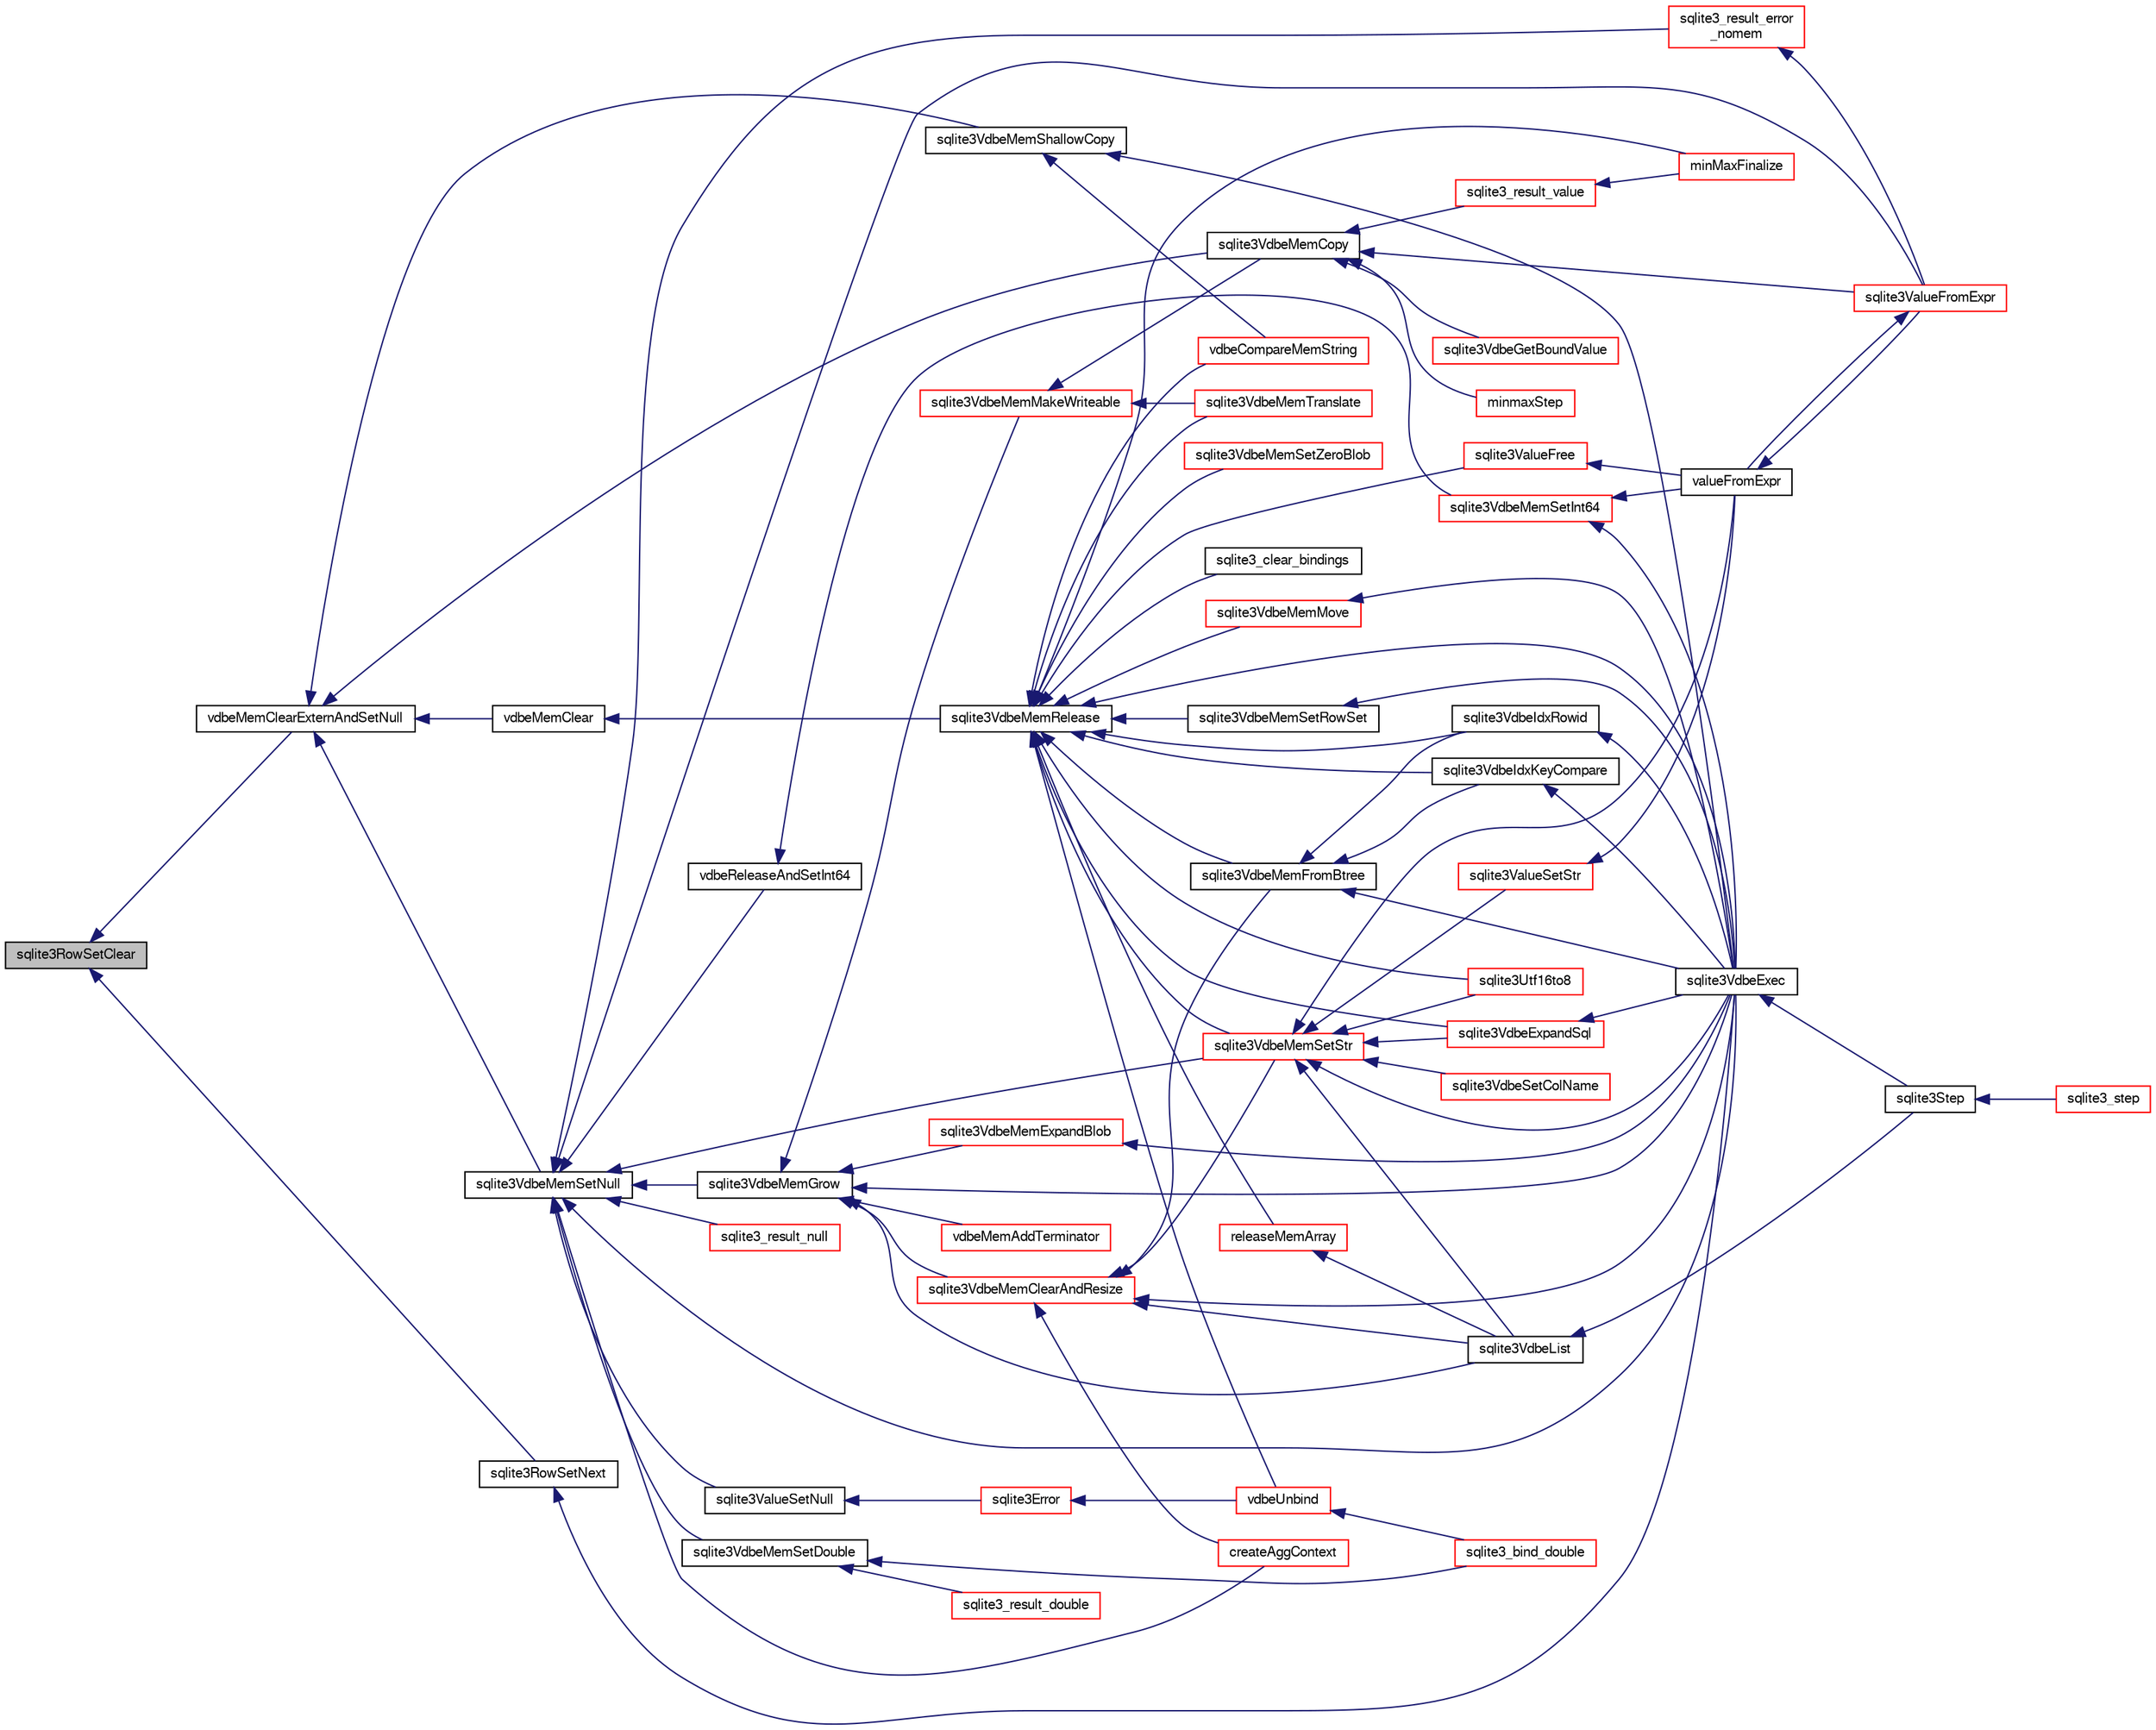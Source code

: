 digraph "sqlite3RowSetClear"
{
  edge [fontname="FreeSans",fontsize="10",labelfontname="FreeSans",labelfontsize="10"];
  node [fontname="FreeSans",fontsize="10",shape=record];
  rankdir="LR";
  Node685013 [label="sqlite3RowSetClear",height=0.2,width=0.4,color="black", fillcolor="grey75", style="filled", fontcolor="black"];
  Node685013 -> Node685014 [dir="back",color="midnightblue",fontsize="10",style="solid",fontname="FreeSans"];
  Node685014 [label="sqlite3RowSetNext",height=0.2,width=0.4,color="black", fillcolor="white", style="filled",URL="$sqlite3_8c.html#a0dc3908f86c68823d9dbf73052c1eae8"];
  Node685014 -> Node685015 [dir="back",color="midnightblue",fontsize="10",style="solid",fontname="FreeSans"];
  Node685015 [label="sqlite3VdbeExec",height=0.2,width=0.4,color="black", fillcolor="white", style="filled",URL="$sqlite3_8c.html#a8ce40a614bdc56719c4d642b1e4dfb21"];
  Node685015 -> Node685016 [dir="back",color="midnightblue",fontsize="10",style="solid",fontname="FreeSans"];
  Node685016 [label="sqlite3Step",height=0.2,width=0.4,color="black", fillcolor="white", style="filled",URL="$sqlite3_8c.html#a3f2872e873e2758a4beedad1d5113554"];
  Node685016 -> Node685017 [dir="back",color="midnightblue",fontsize="10",style="solid",fontname="FreeSans"];
  Node685017 [label="sqlite3_step",height=0.2,width=0.4,color="red", fillcolor="white", style="filled",URL="$sqlite3_8h.html#ac1e491ce36b7471eb28387f7d3c74334"];
  Node685013 -> Node685276 [dir="back",color="midnightblue",fontsize="10",style="solid",fontname="FreeSans"];
  Node685276 [label="vdbeMemClearExternAndSetNull",height=0.2,width=0.4,color="black", fillcolor="white", style="filled",URL="$sqlite3_8c.html#a29c41a360fb0e86b817777daf061230c"];
  Node685276 -> Node685277 [dir="back",color="midnightblue",fontsize="10",style="solid",fontname="FreeSans"];
  Node685277 [label="vdbeMemClear",height=0.2,width=0.4,color="black", fillcolor="white", style="filled",URL="$sqlite3_8c.html#a489eef6e55ad0dadf67578726b935d12"];
  Node685277 -> Node685278 [dir="back",color="midnightblue",fontsize="10",style="solid",fontname="FreeSans"];
  Node685278 [label="sqlite3VdbeMemRelease",height=0.2,width=0.4,color="black", fillcolor="white", style="filled",URL="$sqlite3_8c.html#a90606361dbeba88159fd6ff03fcc10cc"];
  Node685278 -> Node685279 [dir="back",color="midnightblue",fontsize="10",style="solid",fontname="FreeSans"];
  Node685279 [label="sqlite3VdbeMemTranslate",height=0.2,width=0.4,color="red", fillcolor="white", style="filled",URL="$sqlite3_8c.html#adc5f07459f00d96ec7591be255d029f5"];
  Node685278 -> Node685281 [dir="back",color="midnightblue",fontsize="10",style="solid",fontname="FreeSans"];
  Node685281 [label="sqlite3Utf16to8",height=0.2,width=0.4,color="red", fillcolor="white", style="filled",URL="$sqlite3_8c.html#a2c2d4b96de83192463964b77bdc524ae"];
  Node685278 -> Node685895 [dir="back",color="midnightblue",fontsize="10",style="solid",fontname="FreeSans"];
  Node685895 [label="sqlite3VdbeMemSetZeroBlob",height=0.2,width=0.4,color="red", fillcolor="white", style="filled",URL="$sqlite3_8c.html#af6488ff3887bcfd6f15a01b0d69ccb3c"];
  Node685278 -> Node685897 [dir="back",color="midnightblue",fontsize="10",style="solid",fontname="FreeSans"];
  Node685897 [label="sqlite3VdbeMemSetRowSet",height=0.2,width=0.4,color="black", fillcolor="white", style="filled",URL="$sqlite3_8c.html#a6c59f681fc1caa0acf431ed2e98a8366"];
  Node685897 -> Node685015 [dir="back",color="midnightblue",fontsize="10",style="solid",fontname="FreeSans"];
  Node685278 -> Node685898 [dir="back",color="midnightblue",fontsize="10",style="solid",fontname="FreeSans"];
  Node685898 [label="sqlite3VdbeMemMove",height=0.2,width=0.4,color="red", fillcolor="white", style="filled",URL="$sqlite3_8c.html#a6c01f0d847f3ea4846a85198b6201ffc"];
  Node685898 -> Node685015 [dir="back",color="midnightblue",fontsize="10",style="solid",fontname="FreeSans"];
  Node685278 -> Node685734 [dir="back",color="midnightblue",fontsize="10",style="solid",fontname="FreeSans"];
  Node685734 [label="sqlite3VdbeMemSetStr",height=0.2,width=0.4,color="red", fillcolor="white", style="filled",URL="$sqlite3_8c.html#a9697bec7c3b512483638ea3646191d7d"];
  Node685734 -> Node685281 [dir="back",color="midnightblue",fontsize="10",style="solid",fontname="FreeSans"];
  Node685734 -> Node685480 [dir="back",color="midnightblue",fontsize="10",style="solid",fontname="FreeSans"];
  Node685480 [label="valueFromExpr",height=0.2,width=0.4,color="black", fillcolor="white", style="filled",URL="$sqlite3_8c.html#a08f91b27c0189e8b5bcdea6537466b7c"];
  Node685480 -> Node685481 [dir="back",color="midnightblue",fontsize="10",style="solid",fontname="FreeSans"];
  Node685481 [label="sqlite3ValueFromExpr",height=0.2,width=0.4,color="red", fillcolor="white", style="filled",URL="$sqlite3_8c.html#af103c812684544760641a1cd4d9745df"];
  Node685481 -> Node685480 [dir="back",color="midnightblue",fontsize="10",style="solid",fontname="FreeSans"];
  Node685734 -> Node685735 [dir="back",color="midnightblue",fontsize="10",style="solid",fontname="FreeSans"];
  Node685735 [label="sqlite3ValueSetStr",height=0.2,width=0.4,color="red", fillcolor="white", style="filled",URL="$sqlite3_8c.html#a1fd40749f47941ee97ff6d798e2bc67e"];
  Node685735 -> Node685480 [dir="back",color="midnightblue",fontsize="10",style="solid",fontname="FreeSans"];
  Node685734 -> Node685523 [dir="back",color="midnightblue",fontsize="10",style="solid",fontname="FreeSans"];
  Node685523 [label="sqlite3VdbeList",height=0.2,width=0.4,color="black", fillcolor="white", style="filled",URL="$sqlite3_8c.html#a61f5dfb765135a9982025bab8944f7fd"];
  Node685523 -> Node685016 [dir="back",color="midnightblue",fontsize="10",style="solid",fontname="FreeSans"];
  Node685734 -> Node685738 [dir="back",color="midnightblue",fontsize="10",style="solid",fontname="FreeSans"];
  Node685738 [label="sqlite3VdbeSetColName",height=0.2,width=0.4,color="red", fillcolor="white", style="filled",URL="$sqlite3_8c.html#a05534e7d71a734a43c35ae061ef45e6e"];
  Node685734 -> Node685697 [dir="back",color="midnightblue",fontsize="10",style="solid",fontname="FreeSans"];
  Node685697 [label="sqlite3VdbeExpandSql",height=0.2,width=0.4,color="red", fillcolor="white", style="filled",URL="$sqlite3_8c.html#a5a497837d5d69b92e7bca23673589c69"];
  Node685697 -> Node685015 [dir="back",color="midnightblue",fontsize="10",style="solid",fontname="FreeSans"];
  Node685734 -> Node685015 [dir="back",color="midnightblue",fontsize="10",style="solid",fontname="FreeSans"];
  Node685278 -> Node685369 [dir="back",color="midnightblue",fontsize="10",style="solid",fontname="FreeSans"];
  Node685369 [label="sqlite3VdbeMemFromBtree",height=0.2,width=0.4,color="black", fillcolor="white", style="filled",URL="$sqlite3_8c.html#a2f4630d8648b1bf4ffcda8c6813518d2"];
  Node685369 -> Node685370 [dir="back",color="midnightblue",fontsize="10",style="solid",fontname="FreeSans"];
  Node685370 [label="sqlite3VdbeIdxRowid",height=0.2,width=0.4,color="black", fillcolor="white", style="filled",URL="$sqlite3_8c.html#a1a759afe6bc723418d03214c07ba410f"];
  Node685370 -> Node685015 [dir="back",color="midnightblue",fontsize="10",style="solid",fontname="FreeSans"];
  Node685369 -> Node685371 [dir="back",color="midnightblue",fontsize="10",style="solid",fontname="FreeSans"];
  Node685371 [label="sqlite3VdbeIdxKeyCompare",height=0.2,width=0.4,color="black", fillcolor="white", style="filled",URL="$sqlite3_8c.html#a633ec6b384086f70ef61b64a5269afc9"];
  Node685371 -> Node685015 [dir="back",color="midnightblue",fontsize="10",style="solid",fontname="FreeSans"];
  Node685369 -> Node685015 [dir="back",color="midnightblue",fontsize="10",style="solid",fontname="FreeSans"];
  Node685278 -> Node685901 [dir="back",color="midnightblue",fontsize="10",style="solid",fontname="FreeSans"];
  Node685901 [label="sqlite3ValueFree",height=0.2,width=0.4,color="red", fillcolor="white", style="filled",URL="$sqlite3_8c.html#afeed84c3f344a833d15c7209265dc520"];
  Node685901 -> Node685480 [dir="back",color="midnightblue",fontsize="10",style="solid",fontname="FreeSans"];
  Node685278 -> Node685910 [dir="back",color="midnightblue",fontsize="10",style="solid",fontname="FreeSans"];
  Node685910 [label="releaseMemArray",height=0.2,width=0.4,color="red", fillcolor="white", style="filled",URL="$sqlite3_8c.html#a321ef1ead88ab0c4c636971ae5cc9778"];
  Node685910 -> Node685523 [dir="back",color="midnightblue",fontsize="10",style="solid",fontname="FreeSans"];
  Node685278 -> Node685846 [dir="back",color="midnightblue",fontsize="10",style="solid",fontname="FreeSans"];
  Node685846 [label="vdbeCompareMemString",height=0.2,width=0.4,color="red", fillcolor="white", style="filled",URL="$sqlite3_8c.html#afc618ccf0c8dc5c4de68c35c8b1613c1"];
  Node685278 -> Node685370 [dir="back",color="midnightblue",fontsize="10",style="solid",fontname="FreeSans"];
  Node685278 -> Node685371 [dir="back",color="midnightblue",fontsize="10",style="solid",fontname="FreeSans"];
  Node685278 -> Node685912 [dir="back",color="midnightblue",fontsize="10",style="solid",fontname="FreeSans"];
  Node685912 [label="sqlite3_clear_bindings",height=0.2,width=0.4,color="black", fillcolor="white", style="filled",URL="$sqlite3_8h.html#a7af29912e7d428cc4ee247f15c00a923"];
  Node685278 -> Node685680 [dir="back",color="midnightblue",fontsize="10",style="solid",fontname="FreeSans"];
  Node685680 [label="vdbeUnbind",height=0.2,width=0.4,color="red", fillcolor="white", style="filled",URL="$sqlite3_8c.html#ae3ca3d8a878660305a0efd0c73c9f064"];
  Node685680 -> Node685688 [dir="back",color="midnightblue",fontsize="10",style="solid",fontname="FreeSans"];
  Node685688 [label="sqlite3_bind_double",height=0.2,width=0.4,color="red", fillcolor="white", style="filled",URL="$sqlite3_8h.html#a8dc6f4de797850398e12e5022cae8915"];
  Node685278 -> Node685697 [dir="back",color="midnightblue",fontsize="10",style="solid",fontname="FreeSans"];
  Node685278 -> Node685015 [dir="back",color="midnightblue",fontsize="10",style="solid",fontname="FreeSans"];
  Node685278 -> Node685781 [dir="back",color="midnightblue",fontsize="10",style="solid",fontname="FreeSans"];
  Node685781 [label="minMaxFinalize",height=0.2,width=0.4,color="red", fillcolor="white", style="filled",URL="$sqlite3_8c.html#a0439dd90934a2dee93517c50884d5924"];
  Node685276 -> Node685913 [dir="back",color="midnightblue",fontsize="10",style="solid",fontname="FreeSans"];
  Node685913 [label="sqlite3VdbeMemSetNull",height=0.2,width=0.4,color="black", fillcolor="white", style="filled",URL="$sqlite3_8c.html#ae01092c23aebaf8a3ebdf3954609b410"];
  Node685913 -> Node685732 [dir="back",color="midnightblue",fontsize="10",style="solid",fontname="FreeSans"];
  Node685732 [label="sqlite3VdbeMemGrow",height=0.2,width=0.4,color="black", fillcolor="white", style="filled",URL="$sqlite3_8c.html#aba753c9690ae0ba31b5100945cf29447"];
  Node685732 -> Node685733 [dir="back",color="midnightblue",fontsize="10",style="solid",fontname="FreeSans"];
  Node685733 [label="sqlite3VdbeMemClearAndResize",height=0.2,width=0.4,color="red", fillcolor="white", style="filled",URL="$sqlite3_8c.html#add082be4aa46084ecdf023cfac898231"];
  Node685733 -> Node685734 [dir="back",color="midnightblue",fontsize="10",style="solid",fontname="FreeSans"];
  Node685733 -> Node685369 [dir="back",color="midnightblue",fontsize="10",style="solid",fontname="FreeSans"];
  Node685733 -> Node685523 [dir="back",color="midnightblue",fontsize="10",style="solid",fontname="FreeSans"];
  Node685733 -> Node685773 [dir="back",color="midnightblue",fontsize="10",style="solid",fontname="FreeSans"];
  Node685773 [label="createAggContext",height=0.2,width=0.4,color="red", fillcolor="white", style="filled",URL="$sqlite3_8c.html#a843c998f50da4010b570948408f90fb9"];
  Node685733 -> Node685015 [dir="back",color="midnightblue",fontsize="10",style="solid",fontname="FreeSans"];
  Node685732 -> Node685783 [dir="back",color="midnightblue",fontsize="10",style="solid",fontname="FreeSans"];
  Node685783 [label="sqlite3VdbeMemMakeWriteable",height=0.2,width=0.4,color="red", fillcolor="white", style="filled",URL="$sqlite3_8c.html#afabdd8032205a36c69ad191c6bbb6a34"];
  Node685783 -> Node685279 [dir="back",color="midnightblue",fontsize="10",style="solid",fontname="FreeSans"];
  Node685783 -> Node685785 [dir="back",color="midnightblue",fontsize="10",style="solid",fontname="FreeSans"];
  Node685785 [label="sqlite3VdbeMemCopy",height=0.2,width=0.4,color="black", fillcolor="white", style="filled",URL="$sqlite3_8c.html#a3a04f985c3c7cac7c7958b872fb3f781"];
  Node685785 -> Node685481 [dir="back",color="midnightblue",fontsize="10",style="solid",fontname="FreeSans"];
  Node685785 -> Node685786 [dir="back",color="midnightblue",fontsize="10",style="solid",fontname="FreeSans"];
  Node685786 [label="sqlite3VdbeGetBoundValue",height=0.2,width=0.4,color="red", fillcolor="white", style="filled",URL="$sqlite3_8c.html#a4a816e353a950be4e752c157eb7437b5"];
  Node685785 -> Node685787 [dir="back",color="midnightblue",fontsize="10",style="solid",fontname="FreeSans"];
  Node685787 [label="sqlite3_result_value",height=0.2,width=0.4,color="red", fillcolor="white", style="filled",URL="$sqlite3_8h.html#af572c2d6f23377fc4d794b6946d5b3ed"];
  Node685787 -> Node685781 [dir="back",color="midnightblue",fontsize="10",style="solid",fontname="FreeSans"];
  Node685785 -> Node685780 [dir="back",color="midnightblue",fontsize="10",style="solid",fontname="FreeSans"];
  Node685780 [label="minmaxStep",height=0.2,width=0.4,color="red", fillcolor="white", style="filled",URL="$sqlite3_8c.html#a5b4c0da0f3b61d7ff25ebd30aa22cca4"];
  Node685732 -> Node685790 [dir="back",color="midnightblue",fontsize="10",style="solid",fontname="FreeSans"];
  Node685790 [label="sqlite3VdbeMemExpandBlob",height=0.2,width=0.4,color="red", fillcolor="white", style="filled",URL="$sqlite3_8c.html#afa1d06c05f058623f190c05aac4a5c7c"];
  Node685790 -> Node685015 [dir="back",color="midnightblue",fontsize="10",style="solid",fontname="FreeSans"];
  Node685732 -> Node685794 [dir="back",color="midnightblue",fontsize="10",style="solid",fontname="FreeSans"];
  Node685794 [label="vdbeMemAddTerminator",height=0.2,width=0.4,color="red", fillcolor="white", style="filled",URL="$sqlite3_8c.html#a01c7c7c70bf090b2882bce28aa35c4c9"];
  Node685732 -> Node685523 [dir="back",color="midnightblue",fontsize="10",style="solid",fontname="FreeSans"];
  Node685732 -> Node685015 [dir="back",color="midnightblue",fontsize="10",style="solid",fontname="FreeSans"];
  Node685913 -> Node685914 [dir="back",color="midnightblue",fontsize="10",style="solid",fontname="FreeSans"];
  Node685914 [label="sqlite3ValueSetNull",height=0.2,width=0.4,color="black", fillcolor="white", style="filled",URL="$sqlite3_8c.html#ad9bc4507a7806b37946116afbe183b95"];
  Node685914 -> Node685915 [dir="back",color="midnightblue",fontsize="10",style="solid",fontname="FreeSans"];
  Node685915 [label="sqlite3Error",height=0.2,width=0.4,color="red", fillcolor="white", style="filled",URL="$sqlite3_8c.html#a4ba5e8be78db50d5538dcaa45bcf74d3"];
  Node685915 -> Node685680 [dir="back",color="midnightblue",fontsize="10",style="solid",fontname="FreeSans"];
  Node685913 -> Node685926 [dir="back",color="midnightblue",fontsize="10",style="solid",fontname="FreeSans"];
  Node685926 [label="vdbeReleaseAndSetInt64",height=0.2,width=0.4,color="black", fillcolor="white", style="filled",URL="$sqlite3_8c.html#abdcd42be8fe3e9bff2493533da9b5697"];
  Node685926 -> Node685927 [dir="back",color="midnightblue",fontsize="10",style="solid",fontname="FreeSans"];
  Node685927 [label="sqlite3VdbeMemSetInt64",height=0.2,width=0.4,color="red", fillcolor="white", style="filled",URL="$sqlite3_8c.html#a57c5843cac8f6180ee994267a23f86a3"];
  Node685927 -> Node685480 [dir="back",color="midnightblue",fontsize="10",style="solid",fontname="FreeSans"];
  Node685927 -> Node685015 [dir="back",color="midnightblue",fontsize="10",style="solid",fontname="FreeSans"];
  Node685913 -> Node685933 [dir="back",color="midnightblue",fontsize="10",style="solid",fontname="FreeSans"];
  Node685933 [label="sqlite3VdbeMemSetDouble",height=0.2,width=0.4,color="black", fillcolor="white", style="filled",URL="$sqlite3_8c.html#a275e5080bf002b17d0e0d5b65e809d39"];
  Node685933 -> Node685934 [dir="back",color="midnightblue",fontsize="10",style="solid",fontname="FreeSans"];
  Node685934 [label="sqlite3_result_double",height=0.2,width=0.4,color="red", fillcolor="white", style="filled",URL="$sqlite3_8h.html#a534d012000f6dd9777ad42c495b68585"];
  Node685933 -> Node685688 [dir="back",color="midnightblue",fontsize="10",style="solid",fontname="FreeSans"];
  Node685913 -> Node685734 [dir="back",color="midnightblue",fontsize="10",style="solid",fontname="FreeSans"];
  Node685913 -> Node685481 [dir="back",color="midnightblue",fontsize="10",style="solid",fontname="FreeSans"];
  Node685913 -> Node685935 [dir="back",color="midnightblue",fontsize="10",style="solid",fontname="FreeSans"];
  Node685935 [label="sqlite3_result_null",height=0.2,width=0.4,color="red", fillcolor="white", style="filled",URL="$sqlite3_8h.html#ae12fb68e78a29fc818347422d1285aaf"];
  Node685913 -> Node685936 [dir="back",color="midnightblue",fontsize="10",style="solid",fontname="FreeSans"];
  Node685936 [label="sqlite3_result_error\l_nomem",height=0.2,width=0.4,color="red", fillcolor="white", style="filled",URL="$sqlite3_8h.html#aa3c1191fb83e4e8bdde15f13d05bd82a"];
  Node685936 -> Node685481 [dir="back",color="midnightblue",fontsize="10",style="solid",fontname="FreeSans"];
  Node685913 -> Node685773 [dir="back",color="midnightblue",fontsize="10",style="solid",fontname="FreeSans"];
  Node685913 -> Node685015 [dir="back",color="midnightblue",fontsize="10",style="solid",fontname="FreeSans"];
  Node685276 -> Node685937 [dir="back",color="midnightblue",fontsize="10",style="solid",fontname="FreeSans"];
  Node685937 [label="sqlite3VdbeMemShallowCopy",height=0.2,width=0.4,color="black", fillcolor="white", style="filled",URL="$sqlite3_8c.html#a507287d895706c681ed352775e726f6a"];
  Node685937 -> Node685846 [dir="back",color="midnightblue",fontsize="10",style="solid",fontname="FreeSans"];
  Node685937 -> Node685015 [dir="back",color="midnightblue",fontsize="10",style="solid",fontname="FreeSans"];
  Node685276 -> Node685785 [dir="back",color="midnightblue",fontsize="10",style="solid",fontname="FreeSans"];
}
